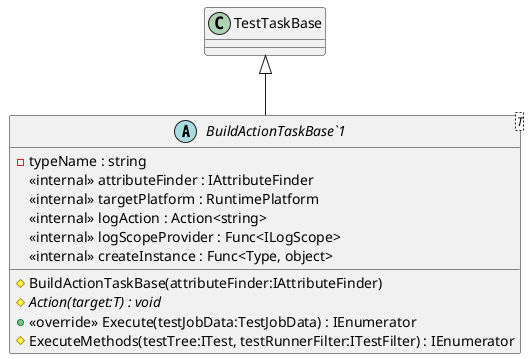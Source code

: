 @startuml
abstract class "BuildActionTaskBase`1"<T> {
    - typeName : string
    <<internal>> attributeFinder : IAttributeFinder
    <<internal>> targetPlatform : RuntimePlatform
    <<internal>> logAction : Action<string>
    <<internal>> logScopeProvider : Func<ILogScope>
    <<internal>> createInstance : Func<Type, object>
    # BuildActionTaskBase(attributeFinder:IAttributeFinder)
    # {abstract} Action(target:T) : void
    + <<override>> Execute(testJobData:TestJobData) : IEnumerator
    # ExecuteMethods(testTree:ITest, testRunnerFilter:ITestFilter) : IEnumerator
}
TestTaskBase <|-- "BuildActionTaskBase`1"
@enduml
